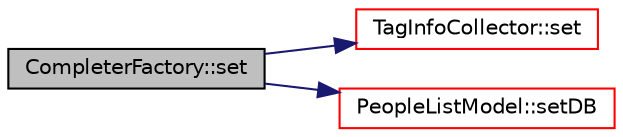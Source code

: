 digraph "CompleterFactory::set"
{
 // LATEX_PDF_SIZE
  edge [fontname="Helvetica",fontsize="10",labelfontname="Helvetica",labelfontsize="10"];
  node [fontname="Helvetica",fontsize="10",shape=record];
  rankdir="LR";
  Node1 [label="CompleterFactory::set",height=0.2,width=0.4,color="black", fillcolor="grey75", style="filled", fontcolor="black",tooltip=" "];
  Node1 -> Node2 [color="midnightblue",fontsize="10",style="solid",fontname="Helvetica"];
  Node2 [label="TagInfoCollector::set",height=0.2,width=0.4,color="red", fillcolor="white", style="filled",URL="$class_tag_info_collector.html#aec9fe80391af5e8f10a25bb4f7bc3f4b",tooltip=" "];
  Node1 -> Node16 [color="midnightblue",fontsize="10",style="solid",fontname="Helvetica"];
  Node16 [label="PeopleListModel::setDB",height=0.2,width=0.4,color="red", fillcolor="white", style="filled",URL="$class_people_list_model.html#a217120aaf87ae60bb5c66d97a07f92d9",tooltip=" "];
}

